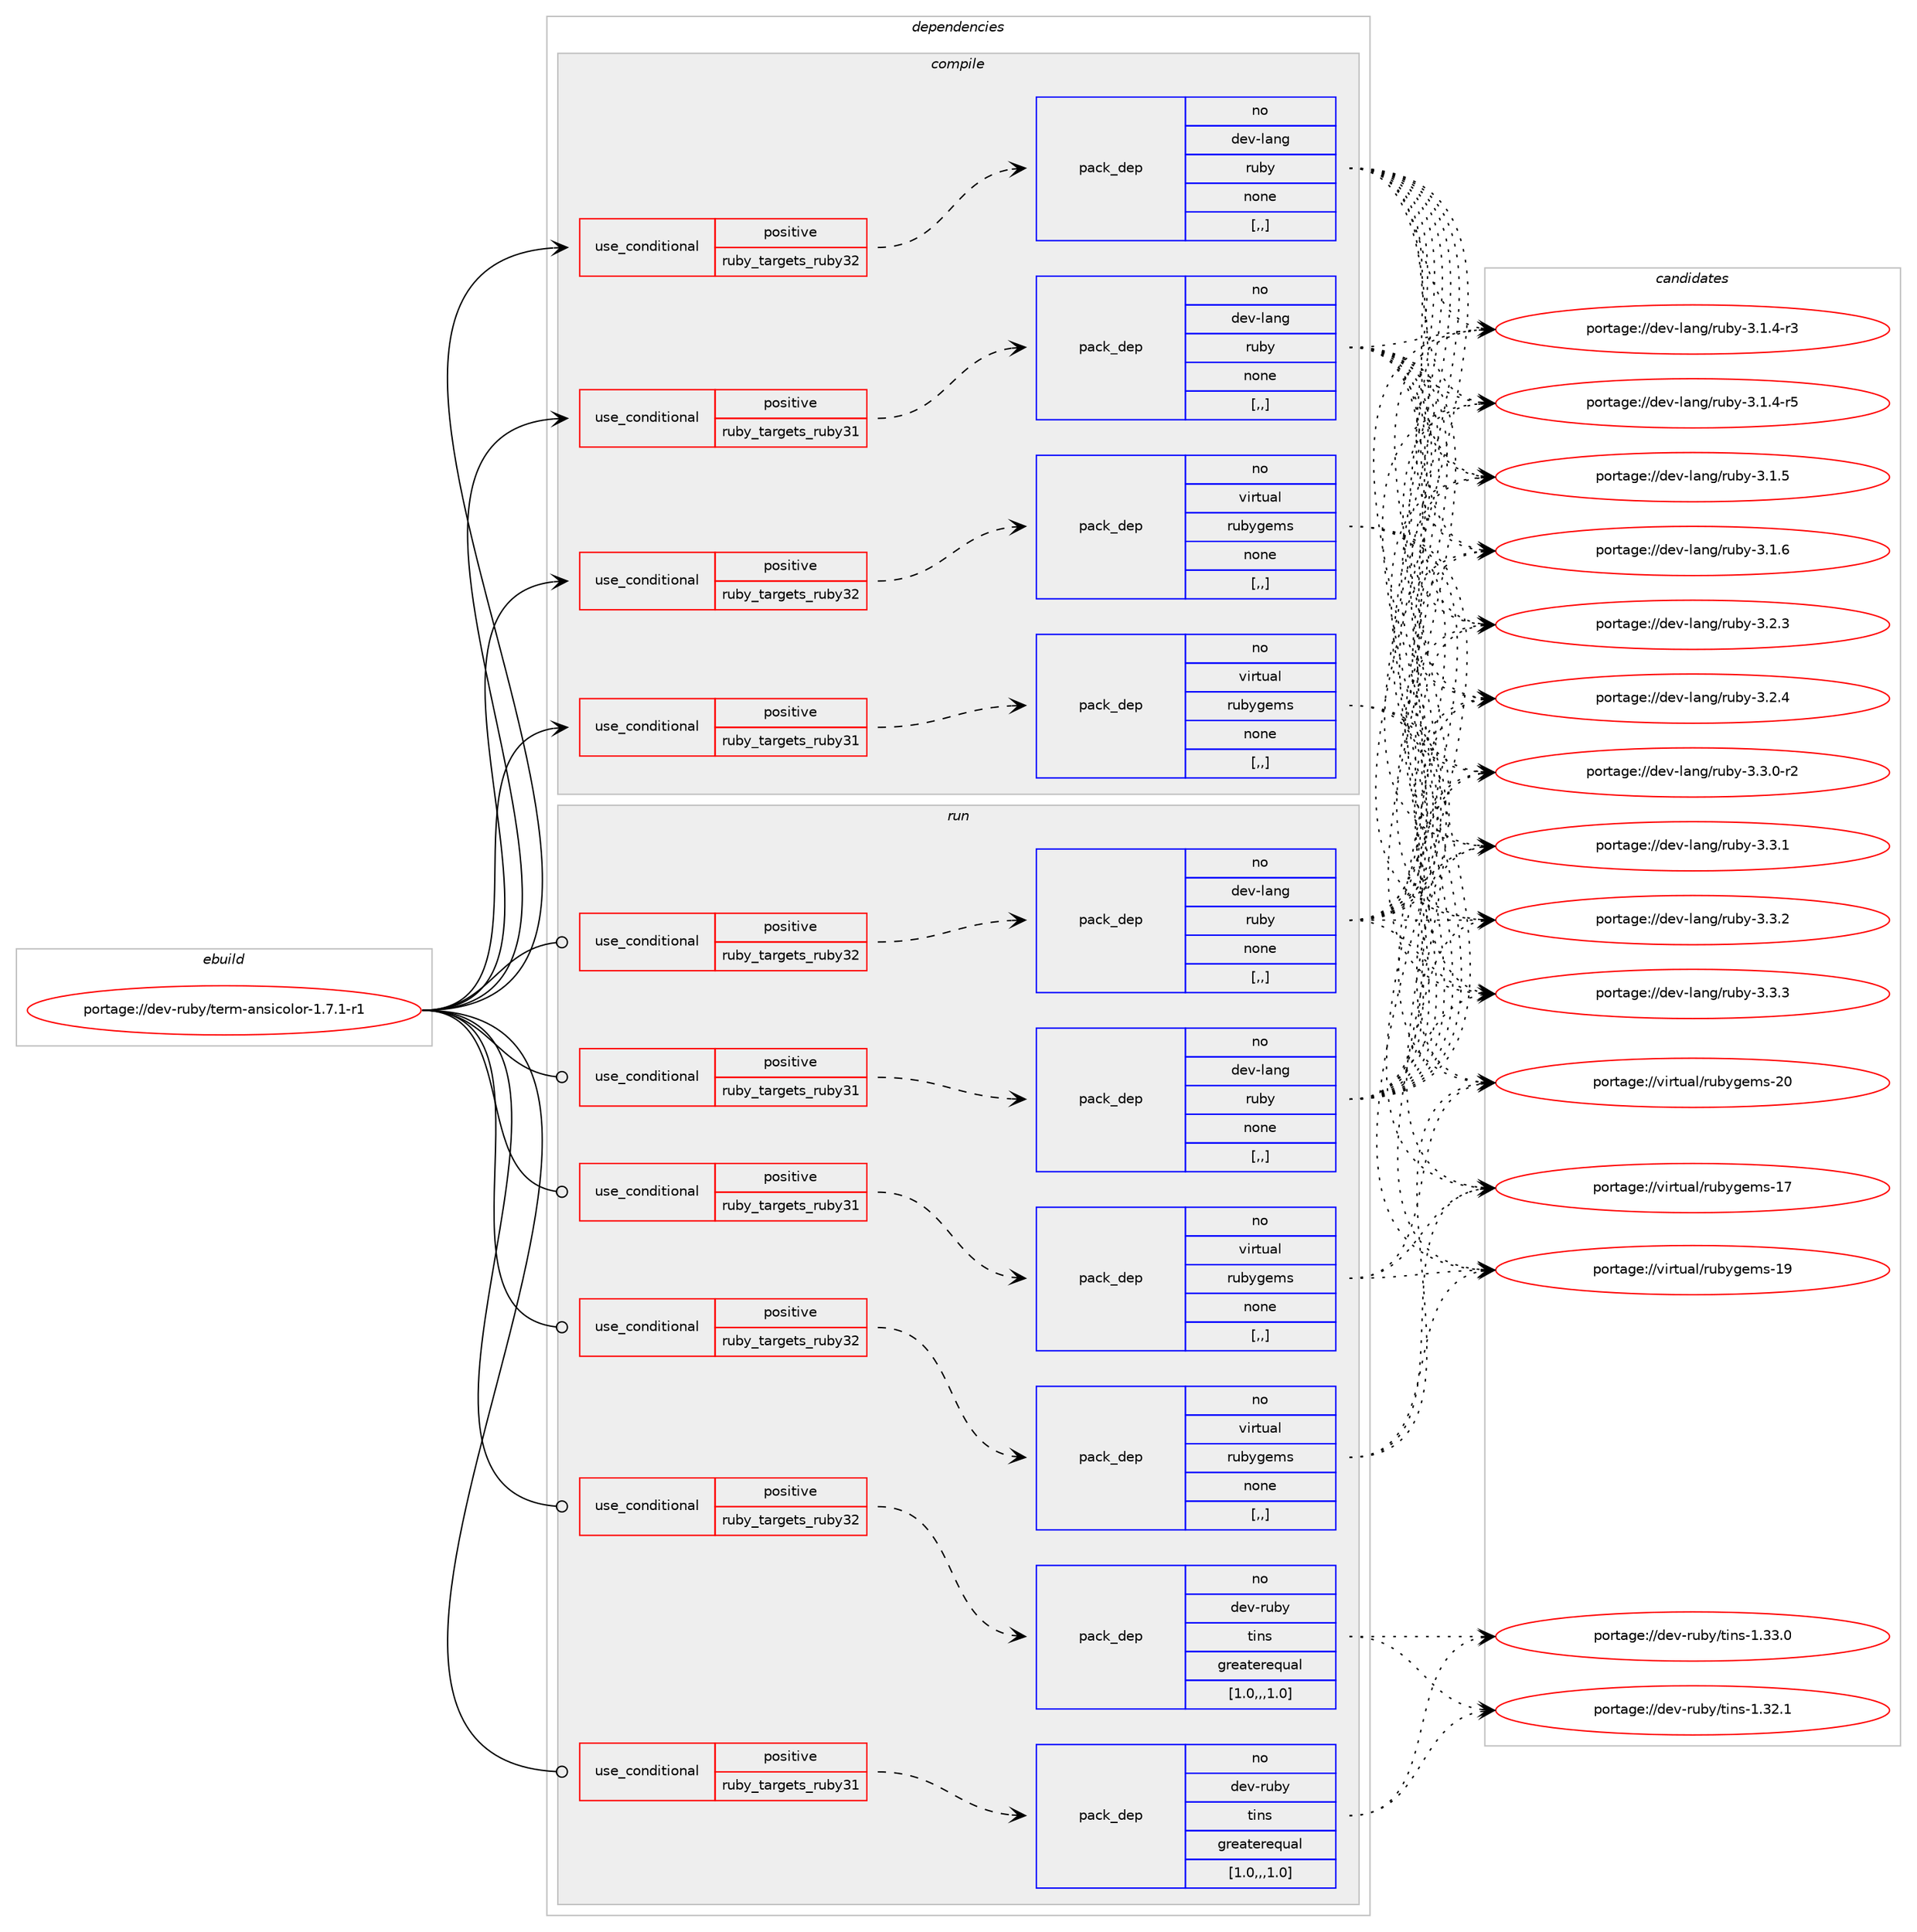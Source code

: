 digraph prolog {

# *************
# Graph options
# *************

newrank=true;
concentrate=true;
compound=true;
graph [rankdir=LR,fontname=Helvetica,fontsize=10,ranksep=1.5];#, ranksep=2.5, nodesep=0.2];
edge  [arrowhead=vee];
node  [fontname=Helvetica,fontsize=10];

# **********
# The ebuild
# **********

subgraph cluster_leftcol {
color=gray;
label=<<i>ebuild</i>>;
id [label="portage://dev-ruby/term-ansicolor-1.7.1-r1", color=red, width=4, href="../dev-ruby/term-ansicolor-1.7.1-r1.svg"];
}

# ****************
# The dependencies
# ****************

subgraph cluster_midcol {
color=gray;
label=<<i>dependencies</i>>;
subgraph cluster_compile {
fillcolor="#eeeeee";
style=filled;
label=<<i>compile</i>>;
subgraph cond56078 {
dependency200924 [label=<<TABLE BORDER="0" CELLBORDER="1" CELLSPACING="0" CELLPADDING="4"><TR><TD ROWSPAN="3" CELLPADDING="10">use_conditional</TD></TR><TR><TD>positive</TD></TR><TR><TD>ruby_targets_ruby31</TD></TR></TABLE>>, shape=none, color=red];
subgraph pack143477 {
dependency200925 [label=<<TABLE BORDER="0" CELLBORDER="1" CELLSPACING="0" CELLPADDING="4" WIDTH="220"><TR><TD ROWSPAN="6" CELLPADDING="30">pack_dep</TD></TR><TR><TD WIDTH="110">no</TD></TR><TR><TD>dev-lang</TD></TR><TR><TD>ruby</TD></TR><TR><TD>none</TD></TR><TR><TD>[,,]</TD></TR></TABLE>>, shape=none, color=blue];
}
dependency200924:e -> dependency200925:w [weight=20,style="dashed",arrowhead="vee"];
}
id:e -> dependency200924:w [weight=20,style="solid",arrowhead="vee"];
subgraph cond56079 {
dependency200926 [label=<<TABLE BORDER="0" CELLBORDER="1" CELLSPACING="0" CELLPADDING="4"><TR><TD ROWSPAN="3" CELLPADDING="10">use_conditional</TD></TR><TR><TD>positive</TD></TR><TR><TD>ruby_targets_ruby31</TD></TR></TABLE>>, shape=none, color=red];
subgraph pack143478 {
dependency200927 [label=<<TABLE BORDER="0" CELLBORDER="1" CELLSPACING="0" CELLPADDING="4" WIDTH="220"><TR><TD ROWSPAN="6" CELLPADDING="30">pack_dep</TD></TR><TR><TD WIDTH="110">no</TD></TR><TR><TD>virtual</TD></TR><TR><TD>rubygems</TD></TR><TR><TD>none</TD></TR><TR><TD>[,,]</TD></TR></TABLE>>, shape=none, color=blue];
}
dependency200926:e -> dependency200927:w [weight=20,style="dashed",arrowhead="vee"];
}
id:e -> dependency200926:w [weight=20,style="solid",arrowhead="vee"];
subgraph cond56080 {
dependency200928 [label=<<TABLE BORDER="0" CELLBORDER="1" CELLSPACING="0" CELLPADDING="4"><TR><TD ROWSPAN="3" CELLPADDING="10">use_conditional</TD></TR><TR><TD>positive</TD></TR><TR><TD>ruby_targets_ruby32</TD></TR></TABLE>>, shape=none, color=red];
subgraph pack143479 {
dependency200929 [label=<<TABLE BORDER="0" CELLBORDER="1" CELLSPACING="0" CELLPADDING="4" WIDTH="220"><TR><TD ROWSPAN="6" CELLPADDING="30">pack_dep</TD></TR><TR><TD WIDTH="110">no</TD></TR><TR><TD>dev-lang</TD></TR><TR><TD>ruby</TD></TR><TR><TD>none</TD></TR><TR><TD>[,,]</TD></TR></TABLE>>, shape=none, color=blue];
}
dependency200928:e -> dependency200929:w [weight=20,style="dashed",arrowhead="vee"];
}
id:e -> dependency200928:w [weight=20,style="solid",arrowhead="vee"];
subgraph cond56081 {
dependency200930 [label=<<TABLE BORDER="0" CELLBORDER="1" CELLSPACING="0" CELLPADDING="4"><TR><TD ROWSPAN="3" CELLPADDING="10">use_conditional</TD></TR><TR><TD>positive</TD></TR><TR><TD>ruby_targets_ruby32</TD></TR></TABLE>>, shape=none, color=red];
subgraph pack143480 {
dependency200931 [label=<<TABLE BORDER="0" CELLBORDER="1" CELLSPACING="0" CELLPADDING="4" WIDTH="220"><TR><TD ROWSPAN="6" CELLPADDING="30">pack_dep</TD></TR><TR><TD WIDTH="110">no</TD></TR><TR><TD>virtual</TD></TR><TR><TD>rubygems</TD></TR><TR><TD>none</TD></TR><TR><TD>[,,]</TD></TR></TABLE>>, shape=none, color=blue];
}
dependency200930:e -> dependency200931:w [weight=20,style="dashed",arrowhead="vee"];
}
id:e -> dependency200930:w [weight=20,style="solid",arrowhead="vee"];
}
subgraph cluster_compileandrun {
fillcolor="#eeeeee";
style=filled;
label=<<i>compile and run</i>>;
}
subgraph cluster_run {
fillcolor="#eeeeee";
style=filled;
label=<<i>run</i>>;
subgraph cond56082 {
dependency200932 [label=<<TABLE BORDER="0" CELLBORDER="1" CELLSPACING="0" CELLPADDING="4"><TR><TD ROWSPAN="3" CELLPADDING="10">use_conditional</TD></TR><TR><TD>positive</TD></TR><TR><TD>ruby_targets_ruby31</TD></TR></TABLE>>, shape=none, color=red];
subgraph pack143481 {
dependency200933 [label=<<TABLE BORDER="0" CELLBORDER="1" CELLSPACING="0" CELLPADDING="4" WIDTH="220"><TR><TD ROWSPAN="6" CELLPADDING="30">pack_dep</TD></TR><TR><TD WIDTH="110">no</TD></TR><TR><TD>dev-lang</TD></TR><TR><TD>ruby</TD></TR><TR><TD>none</TD></TR><TR><TD>[,,]</TD></TR></TABLE>>, shape=none, color=blue];
}
dependency200932:e -> dependency200933:w [weight=20,style="dashed",arrowhead="vee"];
}
id:e -> dependency200932:w [weight=20,style="solid",arrowhead="odot"];
subgraph cond56083 {
dependency200934 [label=<<TABLE BORDER="0" CELLBORDER="1" CELLSPACING="0" CELLPADDING="4"><TR><TD ROWSPAN="3" CELLPADDING="10">use_conditional</TD></TR><TR><TD>positive</TD></TR><TR><TD>ruby_targets_ruby31</TD></TR></TABLE>>, shape=none, color=red];
subgraph pack143482 {
dependency200935 [label=<<TABLE BORDER="0" CELLBORDER="1" CELLSPACING="0" CELLPADDING="4" WIDTH="220"><TR><TD ROWSPAN="6" CELLPADDING="30">pack_dep</TD></TR><TR><TD WIDTH="110">no</TD></TR><TR><TD>dev-ruby</TD></TR><TR><TD>tins</TD></TR><TR><TD>greaterequal</TD></TR><TR><TD>[1.0,,,1.0]</TD></TR></TABLE>>, shape=none, color=blue];
}
dependency200934:e -> dependency200935:w [weight=20,style="dashed",arrowhead="vee"];
}
id:e -> dependency200934:w [weight=20,style="solid",arrowhead="odot"];
subgraph cond56084 {
dependency200936 [label=<<TABLE BORDER="0" CELLBORDER="1" CELLSPACING="0" CELLPADDING="4"><TR><TD ROWSPAN="3" CELLPADDING="10">use_conditional</TD></TR><TR><TD>positive</TD></TR><TR><TD>ruby_targets_ruby31</TD></TR></TABLE>>, shape=none, color=red];
subgraph pack143483 {
dependency200937 [label=<<TABLE BORDER="0" CELLBORDER="1" CELLSPACING="0" CELLPADDING="4" WIDTH="220"><TR><TD ROWSPAN="6" CELLPADDING="30">pack_dep</TD></TR><TR><TD WIDTH="110">no</TD></TR><TR><TD>virtual</TD></TR><TR><TD>rubygems</TD></TR><TR><TD>none</TD></TR><TR><TD>[,,]</TD></TR></TABLE>>, shape=none, color=blue];
}
dependency200936:e -> dependency200937:w [weight=20,style="dashed",arrowhead="vee"];
}
id:e -> dependency200936:w [weight=20,style="solid",arrowhead="odot"];
subgraph cond56085 {
dependency200938 [label=<<TABLE BORDER="0" CELLBORDER="1" CELLSPACING="0" CELLPADDING="4"><TR><TD ROWSPAN="3" CELLPADDING="10">use_conditional</TD></TR><TR><TD>positive</TD></TR><TR><TD>ruby_targets_ruby32</TD></TR></TABLE>>, shape=none, color=red];
subgraph pack143484 {
dependency200939 [label=<<TABLE BORDER="0" CELLBORDER="1" CELLSPACING="0" CELLPADDING="4" WIDTH="220"><TR><TD ROWSPAN="6" CELLPADDING="30">pack_dep</TD></TR><TR><TD WIDTH="110">no</TD></TR><TR><TD>dev-lang</TD></TR><TR><TD>ruby</TD></TR><TR><TD>none</TD></TR><TR><TD>[,,]</TD></TR></TABLE>>, shape=none, color=blue];
}
dependency200938:e -> dependency200939:w [weight=20,style="dashed",arrowhead="vee"];
}
id:e -> dependency200938:w [weight=20,style="solid",arrowhead="odot"];
subgraph cond56086 {
dependency200940 [label=<<TABLE BORDER="0" CELLBORDER="1" CELLSPACING="0" CELLPADDING="4"><TR><TD ROWSPAN="3" CELLPADDING="10">use_conditional</TD></TR><TR><TD>positive</TD></TR><TR><TD>ruby_targets_ruby32</TD></TR></TABLE>>, shape=none, color=red];
subgraph pack143485 {
dependency200941 [label=<<TABLE BORDER="0" CELLBORDER="1" CELLSPACING="0" CELLPADDING="4" WIDTH="220"><TR><TD ROWSPAN="6" CELLPADDING="30">pack_dep</TD></TR><TR><TD WIDTH="110">no</TD></TR><TR><TD>dev-ruby</TD></TR><TR><TD>tins</TD></TR><TR><TD>greaterequal</TD></TR><TR><TD>[1.0,,,1.0]</TD></TR></TABLE>>, shape=none, color=blue];
}
dependency200940:e -> dependency200941:w [weight=20,style="dashed",arrowhead="vee"];
}
id:e -> dependency200940:w [weight=20,style="solid",arrowhead="odot"];
subgraph cond56087 {
dependency200942 [label=<<TABLE BORDER="0" CELLBORDER="1" CELLSPACING="0" CELLPADDING="4"><TR><TD ROWSPAN="3" CELLPADDING="10">use_conditional</TD></TR><TR><TD>positive</TD></TR><TR><TD>ruby_targets_ruby32</TD></TR></TABLE>>, shape=none, color=red];
subgraph pack143486 {
dependency200943 [label=<<TABLE BORDER="0" CELLBORDER="1" CELLSPACING="0" CELLPADDING="4" WIDTH="220"><TR><TD ROWSPAN="6" CELLPADDING="30">pack_dep</TD></TR><TR><TD WIDTH="110">no</TD></TR><TR><TD>virtual</TD></TR><TR><TD>rubygems</TD></TR><TR><TD>none</TD></TR><TR><TD>[,,]</TD></TR></TABLE>>, shape=none, color=blue];
}
dependency200942:e -> dependency200943:w [weight=20,style="dashed",arrowhead="vee"];
}
id:e -> dependency200942:w [weight=20,style="solid",arrowhead="odot"];
}
}

# **************
# The candidates
# **************

subgraph cluster_choices {
rank=same;
color=gray;
label=<<i>candidates</i>>;

subgraph choice143477 {
color=black;
nodesep=1;
choice100101118451089711010347114117981214551464946524511451 [label="portage://dev-lang/ruby-3.1.4-r3", color=red, width=4,href="../dev-lang/ruby-3.1.4-r3.svg"];
choice100101118451089711010347114117981214551464946524511453 [label="portage://dev-lang/ruby-3.1.4-r5", color=red, width=4,href="../dev-lang/ruby-3.1.4-r5.svg"];
choice10010111845108971101034711411798121455146494653 [label="portage://dev-lang/ruby-3.1.5", color=red, width=4,href="../dev-lang/ruby-3.1.5.svg"];
choice10010111845108971101034711411798121455146494654 [label="portage://dev-lang/ruby-3.1.6", color=red, width=4,href="../dev-lang/ruby-3.1.6.svg"];
choice10010111845108971101034711411798121455146504651 [label="portage://dev-lang/ruby-3.2.3", color=red, width=4,href="../dev-lang/ruby-3.2.3.svg"];
choice10010111845108971101034711411798121455146504652 [label="portage://dev-lang/ruby-3.2.4", color=red, width=4,href="../dev-lang/ruby-3.2.4.svg"];
choice100101118451089711010347114117981214551465146484511450 [label="portage://dev-lang/ruby-3.3.0-r2", color=red, width=4,href="../dev-lang/ruby-3.3.0-r2.svg"];
choice10010111845108971101034711411798121455146514649 [label="portage://dev-lang/ruby-3.3.1", color=red, width=4,href="../dev-lang/ruby-3.3.1.svg"];
choice10010111845108971101034711411798121455146514650 [label="portage://dev-lang/ruby-3.3.2", color=red, width=4,href="../dev-lang/ruby-3.3.2.svg"];
choice10010111845108971101034711411798121455146514651 [label="portage://dev-lang/ruby-3.3.3", color=red, width=4,href="../dev-lang/ruby-3.3.3.svg"];
dependency200925:e -> choice100101118451089711010347114117981214551464946524511451:w [style=dotted,weight="100"];
dependency200925:e -> choice100101118451089711010347114117981214551464946524511453:w [style=dotted,weight="100"];
dependency200925:e -> choice10010111845108971101034711411798121455146494653:w [style=dotted,weight="100"];
dependency200925:e -> choice10010111845108971101034711411798121455146494654:w [style=dotted,weight="100"];
dependency200925:e -> choice10010111845108971101034711411798121455146504651:w [style=dotted,weight="100"];
dependency200925:e -> choice10010111845108971101034711411798121455146504652:w [style=dotted,weight="100"];
dependency200925:e -> choice100101118451089711010347114117981214551465146484511450:w [style=dotted,weight="100"];
dependency200925:e -> choice10010111845108971101034711411798121455146514649:w [style=dotted,weight="100"];
dependency200925:e -> choice10010111845108971101034711411798121455146514650:w [style=dotted,weight="100"];
dependency200925:e -> choice10010111845108971101034711411798121455146514651:w [style=dotted,weight="100"];
}
subgraph choice143478 {
color=black;
nodesep=1;
choice118105114116117971084711411798121103101109115454955 [label="portage://virtual/rubygems-17", color=red, width=4,href="../virtual/rubygems-17.svg"];
choice118105114116117971084711411798121103101109115454957 [label="portage://virtual/rubygems-19", color=red, width=4,href="../virtual/rubygems-19.svg"];
choice118105114116117971084711411798121103101109115455048 [label="portage://virtual/rubygems-20", color=red, width=4,href="../virtual/rubygems-20.svg"];
dependency200927:e -> choice118105114116117971084711411798121103101109115454955:w [style=dotted,weight="100"];
dependency200927:e -> choice118105114116117971084711411798121103101109115454957:w [style=dotted,weight="100"];
dependency200927:e -> choice118105114116117971084711411798121103101109115455048:w [style=dotted,weight="100"];
}
subgraph choice143479 {
color=black;
nodesep=1;
choice100101118451089711010347114117981214551464946524511451 [label="portage://dev-lang/ruby-3.1.4-r3", color=red, width=4,href="../dev-lang/ruby-3.1.4-r3.svg"];
choice100101118451089711010347114117981214551464946524511453 [label="portage://dev-lang/ruby-3.1.4-r5", color=red, width=4,href="../dev-lang/ruby-3.1.4-r5.svg"];
choice10010111845108971101034711411798121455146494653 [label="portage://dev-lang/ruby-3.1.5", color=red, width=4,href="../dev-lang/ruby-3.1.5.svg"];
choice10010111845108971101034711411798121455146494654 [label="portage://dev-lang/ruby-3.1.6", color=red, width=4,href="../dev-lang/ruby-3.1.6.svg"];
choice10010111845108971101034711411798121455146504651 [label="portage://dev-lang/ruby-3.2.3", color=red, width=4,href="../dev-lang/ruby-3.2.3.svg"];
choice10010111845108971101034711411798121455146504652 [label="portage://dev-lang/ruby-3.2.4", color=red, width=4,href="../dev-lang/ruby-3.2.4.svg"];
choice100101118451089711010347114117981214551465146484511450 [label="portage://dev-lang/ruby-3.3.0-r2", color=red, width=4,href="../dev-lang/ruby-3.3.0-r2.svg"];
choice10010111845108971101034711411798121455146514649 [label="portage://dev-lang/ruby-3.3.1", color=red, width=4,href="../dev-lang/ruby-3.3.1.svg"];
choice10010111845108971101034711411798121455146514650 [label="portage://dev-lang/ruby-3.3.2", color=red, width=4,href="../dev-lang/ruby-3.3.2.svg"];
choice10010111845108971101034711411798121455146514651 [label="portage://dev-lang/ruby-3.3.3", color=red, width=4,href="../dev-lang/ruby-3.3.3.svg"];
dependency200929:e -> choice100101118451089711010347114117981214551464946524511451:w [style=dotted,weight="100"];
dependency200929:e -> choice100101118451089711010347114117981214551464946524511453:w [style=dotted,weight="100"];
dependency200929:e -> choice10010111845108971101034711411798121455146494653:w [style=dotted,weight="100"];
dependency200929:e -> choice10010111845108971101034711411798121455146494654:w [style=dotted,weight="100"];
dependency200929:e -> choice10010111845108971101034711411798121455146504651:w [style=dotted,weight="100"];
dependency200929:e -> choice10010111845108971101034711411798121455146504652:w [style=dotted,weight="100"];
dependency200929:e -> choice100101118451089711010347114117981214551465146484511450:w [style=dotted,weight="100"];
dependency200929:e -> choice10010111845108971101034711411798121455146514649:w [style=dotted,weight="100"];
dependency200929:e -> choice10010111845108971101034711411798121455146514650:w [style=dotted,weight="100"];
dependency200929:e -> choice10010111845108971101034711411798121455146514651:w [style=dotted,weight="100"];
}
subgraph choice143480 {
color=black;
nodesep=1;
choice118105114116117971084711411798121103101109115454955 [label="portage://virtual/rubygems-17", color=red, width=4,href="../virtual/rubygems-17.svg"];
choice118105114116117971084711411798121103101109115454957 [label="portage://virtual/rubygems-19", color=red, width=4,href="../virtual/rubygems-19.svg"];
choice118105114116117971084711411798121103101109115455048 [label="portage://virtual/rubygems-20", color=red, width=4,href="../virtual/rubygems-20.svg"];
dependency200931:e -> choice118105114116117971084711411798121103101109115454955:w [style=dotted,weight="100"];
dependency200931:e -> choice118105114116117971084711411798121103101109115454957:w [style=dotted,weight="100"];
dependency200931:e -> choice118105114116117971084711411798121103101109115455048:w [style=dotted,weight="100"];
}
subgraph choice143481 {
color=black;
nodesep=1;
choice100101118451089711010347114117981214551464946524511451 [label="portage://dev-lang/ruby-3.1.4-r3", color=red, width=4,href="../dev-lang/ruby-3.1.4-r3.svg"];
choice100101118451089711010347114117981214551464946524511453 [label="portage://dev-lang/ruby-3.1.4-r5", color=red, width=4,href="../dev-lang/ruby-3.1.4-r5.svg"];
choice10010111845108971101034711411798121455146494653 [label="portage://dev-lang/ruby-3.1.5", color=red, width=4,href="../dev-lang/ruby-3.1.5.svg"];
choice10010111845108971101034711411798121455146494654 [label="portage://dev-lang/ruby-3.1.6", color=red, width=4,href="../dev-lang/ruby-3.1.6.svg"];
choice10010111845108971101034711411798121455146504651 [label="portage://dev-lang/ruby-3.2.3", color=red, width=4,href="../dev-lang/ruby-3.2.3.svg"];
choice10010111845108971101034711411798121455146504652 [label="portage://dev-lang/ruby-3.2.4", color=red, width=4,href="../dev-lang/ruby-3.2.4.svg"];
choice100101118451089711010347114117981214551465146484511450 [label="portage://dev-lang/ruby-3.3.0-r2", color=red, width=4,href="../dev-lang/ruby-3.3.0-r2.svg"];
choice10010111845108971101034711411798121455146514649 [label="portage://dev-lang/ruby-3.3.1", color=red, width=4,href="../dev-lang/ruby-3.3.1.svg"];
choice10010111845108971101034711411798121455146514650 [label="portage://dev-lang/ruby-3.3.2", color=red, width=4,href="../dev-lang/ruby-3.3.2.svg"];
choice10010111845108971101034711411798121455146514651 [label="portage://dev-lang/ruby-3.3.3", color=red, width=4,href="../dev-lang/ruby-3.3.3.svg"];
dependency200933:e -> choice100101118451089711010347114117981214551464946524511451:w [style=dotted,weight="100"];
dependency200933:e -> choice100101118451089711010347114117981214551464946524511453:w [style=dotted,weight="100"];
dependency200933:e -> choice10010111845108971101034711411798121455146494653:w [style=dotted,weight="100"];
dependency200933:e -> choice10010111845108971101034711411798121455146494654:w [style=dotted,weight="100"];
dependency200933:e -> choice10010111845108971101034711411798121455146504651:w [style=dotted,weight="100"];
dependency200933:e -> choice10010111845108971101034711411798121455146504652:w [style=dotted,weight="100"];
dependency200933:e -> choice100101118451089711010347114117981214551465146484511450:w [style=dotted,weight="100"];
dependency200933:e -> choice10010111845108971101034711411798121455146514649:w [style=dotted,weight="100"];
dependency200933:e -> choice10010111845108971101034711411798121455146514650:w [style=dotted,weight="100"];
dependency200933:e -> choice10010111845108971101034711411798121455146514651:w [style=dotted,weight="100"];
}
subgraph choice143482 {
color=black;
nodesep=1;
choice10010111845114117981214711610511011545494651504649 [label="portage://dev-ruby/tins-1.32.1", color=red, width=4,href="../dev-ruby/tins-1.32.1.svg"];
choice10010111845114117981214711610511011545494651514648 [label="portage://dev-ruby/tins-1.33.0", color=red, width=4,href="../dev-ruby/tins-1.33.0.svg"];
dependency200935:e -> choice10010111845114117981214711610511011545494651504649:w [style=dotted,weight="100"];
dependency200935:e -> choice10010111845114117981214711610511011545494651514648:w [style=dotted,weight="100"];
}
subgraph choice143483 {
color=black;
nodesep=1;
choice118105114116117971084711411798121103101109115454955 [label="portage://virtual/rubygems-17", color=red, width=4,href="../virtual/rubygems-17.svg"];
choice118105114116117971084711411798121103101109115454957 [label="portage://virtual/rubygems-19", color=red, width=4,href="../virtual/rubygems-19.svg"];
choice118105114116117971084711411798121103101109115455048 [label="portage://virtual/rubygems-20", color=red, width=4,href="../virtual/rubygems-20.svg"];
dependency200937:e -> choice118105114116117971084711411798121103101109115454955:w [style=dotted,weight="100"];
dependency200937:e -> choice118105114116117971084711411798121103101109115454957:w [style=dotted,weight="100"];
dependency200937:e -> choice118105114116117971084711411798121103101109115455048:w [style=dotted,weight="100"];
}
subgraph choice143484 {
color=black;
nodesep=1;
choice100101118451089711010347114117981214551464946524511451 [label="portage://dev-lang/ruby-3.1.4-r3", color=red, width=4,href="../dev-lang/ruby-3.1.4-r3.svg"];
choice100101118451089711010347114117981214551464946524511453 [label="portage://dev-lang/ruby-3.1.4-r5", color=red, width=4,href="../dev-lang/ruby-3.1.4-r5.svg"];
choice10010111845108971101034711411798121455146494653 [label="portage://dev-lang/ruby-3.1.5", color=red, width=4,href="../dev-lang/ruby-3.1.5.svg"];
choice10010111845108971101034711411798121455146494654 [label="portage://dev-lang/ruby-3.1.6", color=red, width=4,href="../dev-lang/ruby-3.1.6.svg"];
choice10010111845108971101034711411798121455146504651 [label="portage://dev-lang/ruby-3.2.3", color=red, width=4,href="../dev-lang/ruby-3.2.3.svg"];
choice10010111845108971101034711411798121455146504652 [label="portage://dev-lang/ruby-3.2.4", color=red, width=4,href="../dev-lang/ruby-3.2.4.svg"];
choice100101118451089711010347114117981214551465146484511450 [label="portage://dev-lang/ruby-3.3.0-r2", color=red, width=4,href="../dev-lang/ruby-3.3.0-r2.svg"];
choice10010111845108971101034711411798121455146514649 [label="portage://dev-lang/ruby-3.3.1", color=red, width=4,href="../dev-lang/ruby-3.3.1.svg"];
choice10010111845108971101034711411798121455146514650 [label="portage://dev-lang/ruby-3.3.2", color=red, width=4,href="../dev-lang/ruby-3.3.2.svg"];
choice10010111845108971101034711411798121455146514651 [label="portage://dev-lang/ruby-3.3.3", color=red, width=4,href="../dev-lang/ruby-3.3.3.svg"];
dependency200939:e -> choice100101118451089711010347114117981214551464946524511451:w [style=dotted,weight="100"];
dependency200939:e -> choice100101118451089711010347114117981214551464946524511453:w [style=dotted,weight="100"];
dependency200939:e -> choice10010111845108971101034711411798121455146494653:w [style=dotted,weight="100"];
dependency200939:e -> choice10010111845108971101034711411798121455146494654:w [style=dotted,weight="100"];
dependency200939:e -> choice10010111845108971101034711411798121455146504651:w [style=dotted,weight="100"];
dependency200939:e -> choice10010111845108971101034711411798121455146504652:w [style=dotted,weight="100"];
dependency200939:e -> choice100101118451089711010347114117981214551465146484511450:w [style=dotted,weight="100"];
dependency200939:e -> choice10010111845108971101034711411798121455146514649:w [style=dotted,weight="100"];
dependency200939:e -> choice10010111845108971101034711411798121455146514650:w [style=dotted,weight="100"];
dependency200939:e -> choice10010111845108971101034711411798121455146514651:w [style=dotted,weight="100"];
}
subgraph choice143485 {
color=black;
nodesep=1;
choice10010111845114117981214711610511011545494651504649 [label="portage://dev-ruby/tins-1.32.1", color=red, width=4,href="../dev-ruby/tins-1.32.1.svg"];
choice10010111845114117981214711610511011545494651514648 [label="portage://dev-ruby/tins-1.33.0", color=red, width=4,href="../dev-ruby/tins-1.33.0.svg"];
dependency200941:e -> choice10010111845114117981214711610511011545494651504649:w [style=dotted,weight="100"];
dependency200941:e -> choice10010111845114117981214711610511011545494651514648:w [style=dotted,weight="100"];
}
subgraph choice143486 {
color=black;
nodesep=1;
choice118105114116117971084711411798121103101109115454955 [label="portage://virtual/rubygems-17", color=red, width=4,href="../virtual/rubygems-17.svg"];
choice118105114116117971084711411798121103101109115454957 [label="portage://virtual/rubygems-19", color=red, width=4,href="../virtual/rubygems-19.svg"];
choice118105114116117971084711411798121103101109115455048 [label="portage://virtual/rubygems-20", color=red, width=4,href="../virtual/rubygems-20.svg"];
dependency200943:e -> choice118105114116117971084711411798121103101109115454955:w [style=dotted,weight="100"];
dependency200943:e -> choice118105114116117971084711411798121103101109115454957:w [style=dotted,weight="100"];
dependency200943:e -> choice118105114116117971084711411798121103101109115455048:w [style=dotted,weight="100"];
}
}

}
